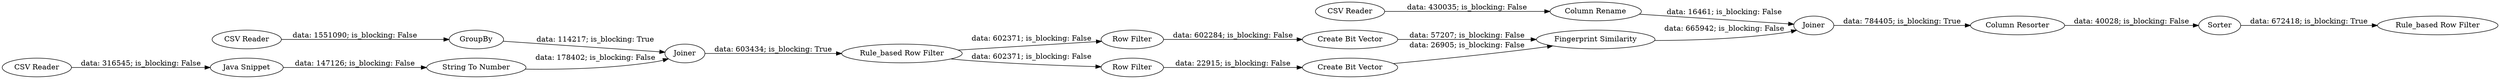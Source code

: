 digraph {
	"-4105185700507181024_116" [label="String To Number"]
	"-4105185700507181024_109" [label="Rule_based Row Filter"]
	"-4105185700507181024_101" [label="Row Filter"]
	"-4105185700507181024_108" [label=Sorter]
	"-4105185700507181024_117" [label="CSV Reader"]
	"-4105185700507181024_71" [label=Joiner]
	"-4105185700507181024_82" [label="Create Bit Vector"]
	"-4105185700507181024_114" [label="Rule_based Row Filter"]
	"-4105185700507181024_94" [label="Column Resorter"]
	"-4105185700507181024_69" [label="CSV Reader"]
	"-4105185700507181024_106" [label=Joiner]
	"-4105185700507181024_103" [label="Java Snippet"]
	"-4105185700507181024_104" [label=GroupBy]
	"-4105185700507181024_112" [label="Row Filter"]
	"-4105185700507181024_96" [label="CSV Reader"]
	"-4105185700507181024_100" [label="Create Bit Vector"]
	"-4105185700507181024_110" [label="Column Rename"]
	"-4105185700507181024_81" [label="Fingerprint Similarity"]
	"-4105185700507181024_94" -> "-4105185700507181024_108" [label="data: 40028; is_blocking: False"]
	"-4105185700507181024_104" -> "-4105185700507181024_71" [label="data: 114217; is_blocking: True"]
	"-4105185700507181024_100" -> "-4105185700507181024_81" [label="data: 57207; is_blocking: False"]
	"-4105185700507181024_106" -> "-4105185700507181024_94" [label="data: 784405; is_blocking: True"]
	"-4105185700507181024_81" -> "-4105185700507181024_106" [label="data: 665942; is_blocking: False"]
	"-4105185700507181024_103" -> "-4105185700507181024_116" [label="data: 147126; is_blocking: False"]
	"-4105185700507181024_108" -> "-4105185700507181024_114" [label="data: 672418; is_blocking: True"]
	"-4105185700507181024_116" -> "-4105185700507181024_71" [label="data: 178402; is_blocking: False"]
	"-4105185700507181024_69" -> "-4105185700507181024_104" [label="data: 1551090; is_blocking: False"]
	"-4105185700507181024_82" -> "-4105185700507181024_81" [label="data: 26905; is_blocking: False"]
	"-4105185700507181024_71" -> "-4105185700507181024_109" [label="data: 603434; is_blocking: True"]
	"-4105185700507181024_117" -> "-4105185700507181024_110" [label="data: 430035; is_blocking: False"]
	"-4105185700507181024_96" -> "-4105185700507181024_103" [label="data: 316545; is_blocking: False"]
	"-4105185700507181024_101" -> "-4105185700507181024_100" [label="data: 602284; is_blocking: False"]
	"-4105185700507181024_109" -> "-4105185700507181024_112" [label="data: 602371; is_blocking: False"]
	"-4105185700507181024_112" -> "-4105185700507181024_82" [label="data: 22915; is_blocking: False"]
	"-4105185700507181024_110" -> "-4105185700507181024_106" [label="data: 16461; is_blocking: False"]
	"-4105185700507181024_109" -> "-4105185700507181024_101" [label="data: 602371; is_blocking: False"]
	rankdir=LR
}
